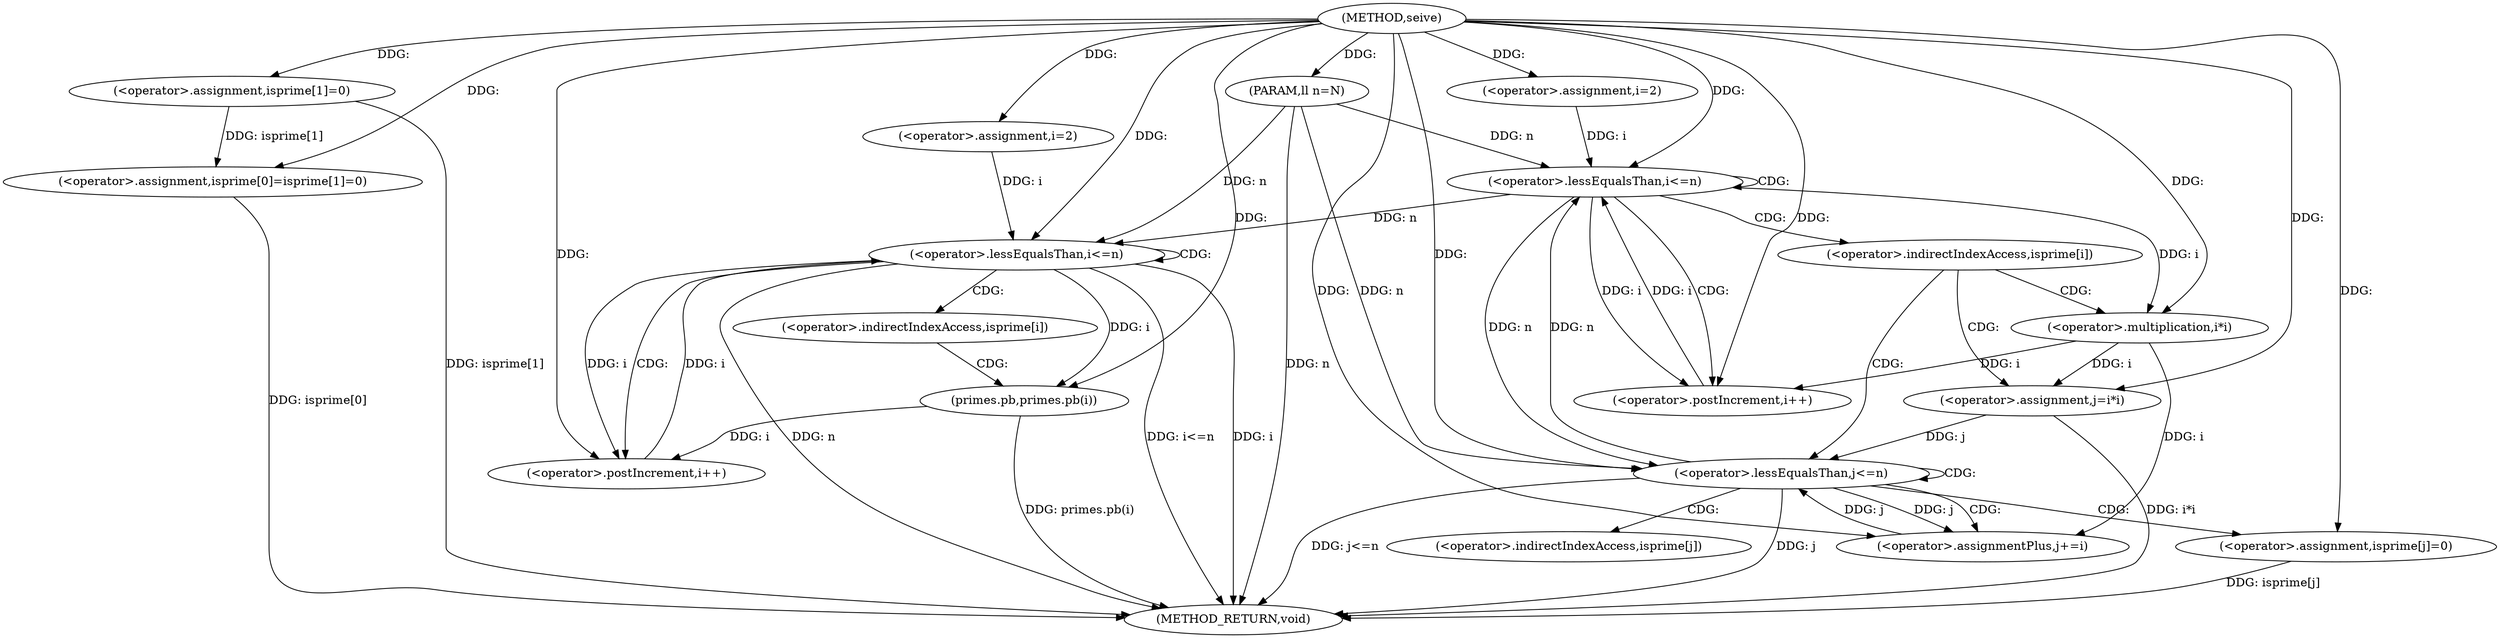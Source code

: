 digraph "seive" {  
"1000211" [label = "(METHOD,seive)" ]
"1000275" [label = "(METHOD_RETURN,void)" ]
"1000212" [label = "(PARAM,ll n=N)" ]
"1000214" [label = "(<operator>.assignment,isprime[0]=isprime[1]=0)" ]
"1000225" [label = "(<operator>.assignment,i=2)" ]
"1000228" [label = "(<operator>.lessEqualsThan,i<=n)" ]
"1000231" [label = "(<operator>.postIncrement,i++)" ]
"1000260" [label = "(<operator>.assignment,i=2)" ]
"1000263" [label = "(<operator>.lessEqualsThan,i<=n)" ]
"1000266" [label = "(<operator>.postIncrement,i++)" ]
"1000218" [label = "(<operator>.assignment,isprime[1]=0)" ]
"1000273" [label = "(primes.pb,primes.pb(i))" ]
"1000241" [label = "(<operator>.assignment,j=i*i)" ]
"1000246" [label = "(<operator>.lessEqualsThan,j<=n)" ]
"1000249" [label = "(<operator>.assignmentPlus,j+=i)" ]
"1000253" [label = "(<operator>.assignment,isprime[j]=0)" ]
"1000243" [label = "(<operator>.multiplication,i*i)" ]
"1000235" [label = "(<operator>.indirectIndexAccess,isprime[i])" ]
"1000270" [label = "(<operator>.indirectIndexAccess,isprime[i])" ]
"1000254" [label = "(<operator>.indirectIndexAccess,isprime[j])" ]
  "1000212" -> "1000275"  [ label = "DDG: n"] 
  "1000214" -> "1000275"  [ label = "DDG: isprime[0]"] 
  "1000218" -> "1000275"  [ label = "DDG: isprime[1]"] 
  "1000263" -> "1000275"  [ label = "DDG: i"] 
  "1000263" -> "1000275"  [ label = "DDG: n"] 
  "1000263" -> "1000275"  [ label = "DDG: i<=n"] 
  "1000273" -> "1000275"  [ label = "DDG: primes.pb(i)"] 
  "1000241" -> "1000275"  [ label = "DDG: i*i"] 
  "1000246" -> "1000275"  [ label = "DDG: j"] 
  "1000246" -> "1000275"  [ label = "DDG: j<=n"] 
  "1000253" -> "1000275"  [ label = "DDG: isprime[j]"] 
  "1000211" -> "1000212"  [ label = "DDG: "] 
  "1000218" -> "1000214"  [ label = "DDG: isprime[1]"] 
  "1000211" -> "1000214"  [ label = "DDG: "] 
  "1000211" -> "1000225"  [ label = "DDG: "] 
  "1000211" -> "1000260"  [ label = "DDG: "] 
  "1000211" -> "1000218"  [ label = "DDG: "] 
  "1000225" -> "1000228"  [ label = "DDG: i"] 
  "1000231" -> "1000228"  [ label = "DDG: i"] 
  "1000211" -> "1000228"  [ label = "DDG: "] 
  "1000246" -> "1000228"  [ label = "DDG: n"] 
  "1000212" -> "1000228"  [ label = "DDG: n"] 
  "1000228" -> "1000231"  [ label = "DDG: i"] 
  "1000243" -> "1000231"  [ label = "DDG: i"] 
  "1000211" -> "1000231"  [ label = "DDG: "] 
  "1000260" -> "1000263"  [ label = "DDG: i"] 
  "1000266" -> "1000263"  [ label = "DDG: i"] 
  "1000211" -> "1000263"  [ label = "DDG: "] 
  "1000228" -> "1000263"  [ label = "DDG: n"] 
  "1000212" -> "1000263"  [ label = "DDG: n"] 
  "1000263" -> "1000266"  [ label = "DDG: i"] 
  "1000273" -> "1000266"  [ label = "DDG: i"] 
  "1000211" -> "1000266"  [ label = "DDG: "] 
  "1000263" -> "1000273"  [ label = "DDG: i"] 
  "1000211" -> "1000273"  [ label = "DDG: "] 
  "1000243" -> "1000241"  [ label = "DDG: i"] 
  "1000243" -> "1000249"  [ label = "DDG: i"] 
  "1000211" -> "1000249"  [ label = "DDG: "] 
  "1000211" -> "1000241"  [ label = "DDG: "] 
  "1000241" -> "1000246"  [ label = "DDG: j"] 
  "1000249" -> "1000246"  [ label = "DDG: j"] 
  "1000211" -> "1000246"  [ label = "DDG: "] 
  "1000228" -> "1000246"  [ label = "DDG: n"] 
  "1000212" -> "1000246"  [ label = "DDG: n"] 
  "1000246" -> "1000249"  [ label = "DDG: j"] 
  "1000211" -> "1000253"  [ label = "DDG: "] 
  "1000228" -> "1000243"  [ label = "DDG: i"] 
  "1000211" -> "1000243"  [ label = "DDG: "] 
  "1000228" -> "1000235"  [ label = "CDG: "] 
  "1000228" -> "1000231"  [ label = "CDG: "] 
  "1000228" -> "1000228"  [ label = "CDG: "] 
  "1000263" -> "1000263"  [ label = "CDG: "] 
  "1000263" -> "1000270"  [ label = "CDG: "] 
  "1000263" -> "1000266"  [ label = "CDG: "] 
  "1000235" -> "1000246"  [ label = "CDG: "] 
  "1000235" -> "1000241"  [ label = "CDG: "] 
  "1000235" -> "1000243"  [ label = "CDG: "] 
  "1000270" -> "1000273"  [ label = "CDG: "] 
  "1000246" -> "1000254"  [ label = "CDG: "] 
  "1000246" -> "1000253"  [ label = "CDG: "] 
  "1000246" -> "1000246"  [ label = "CDG: "] 
  "1000246" -> "1000249"  [ label = "CDG: "] 
}
